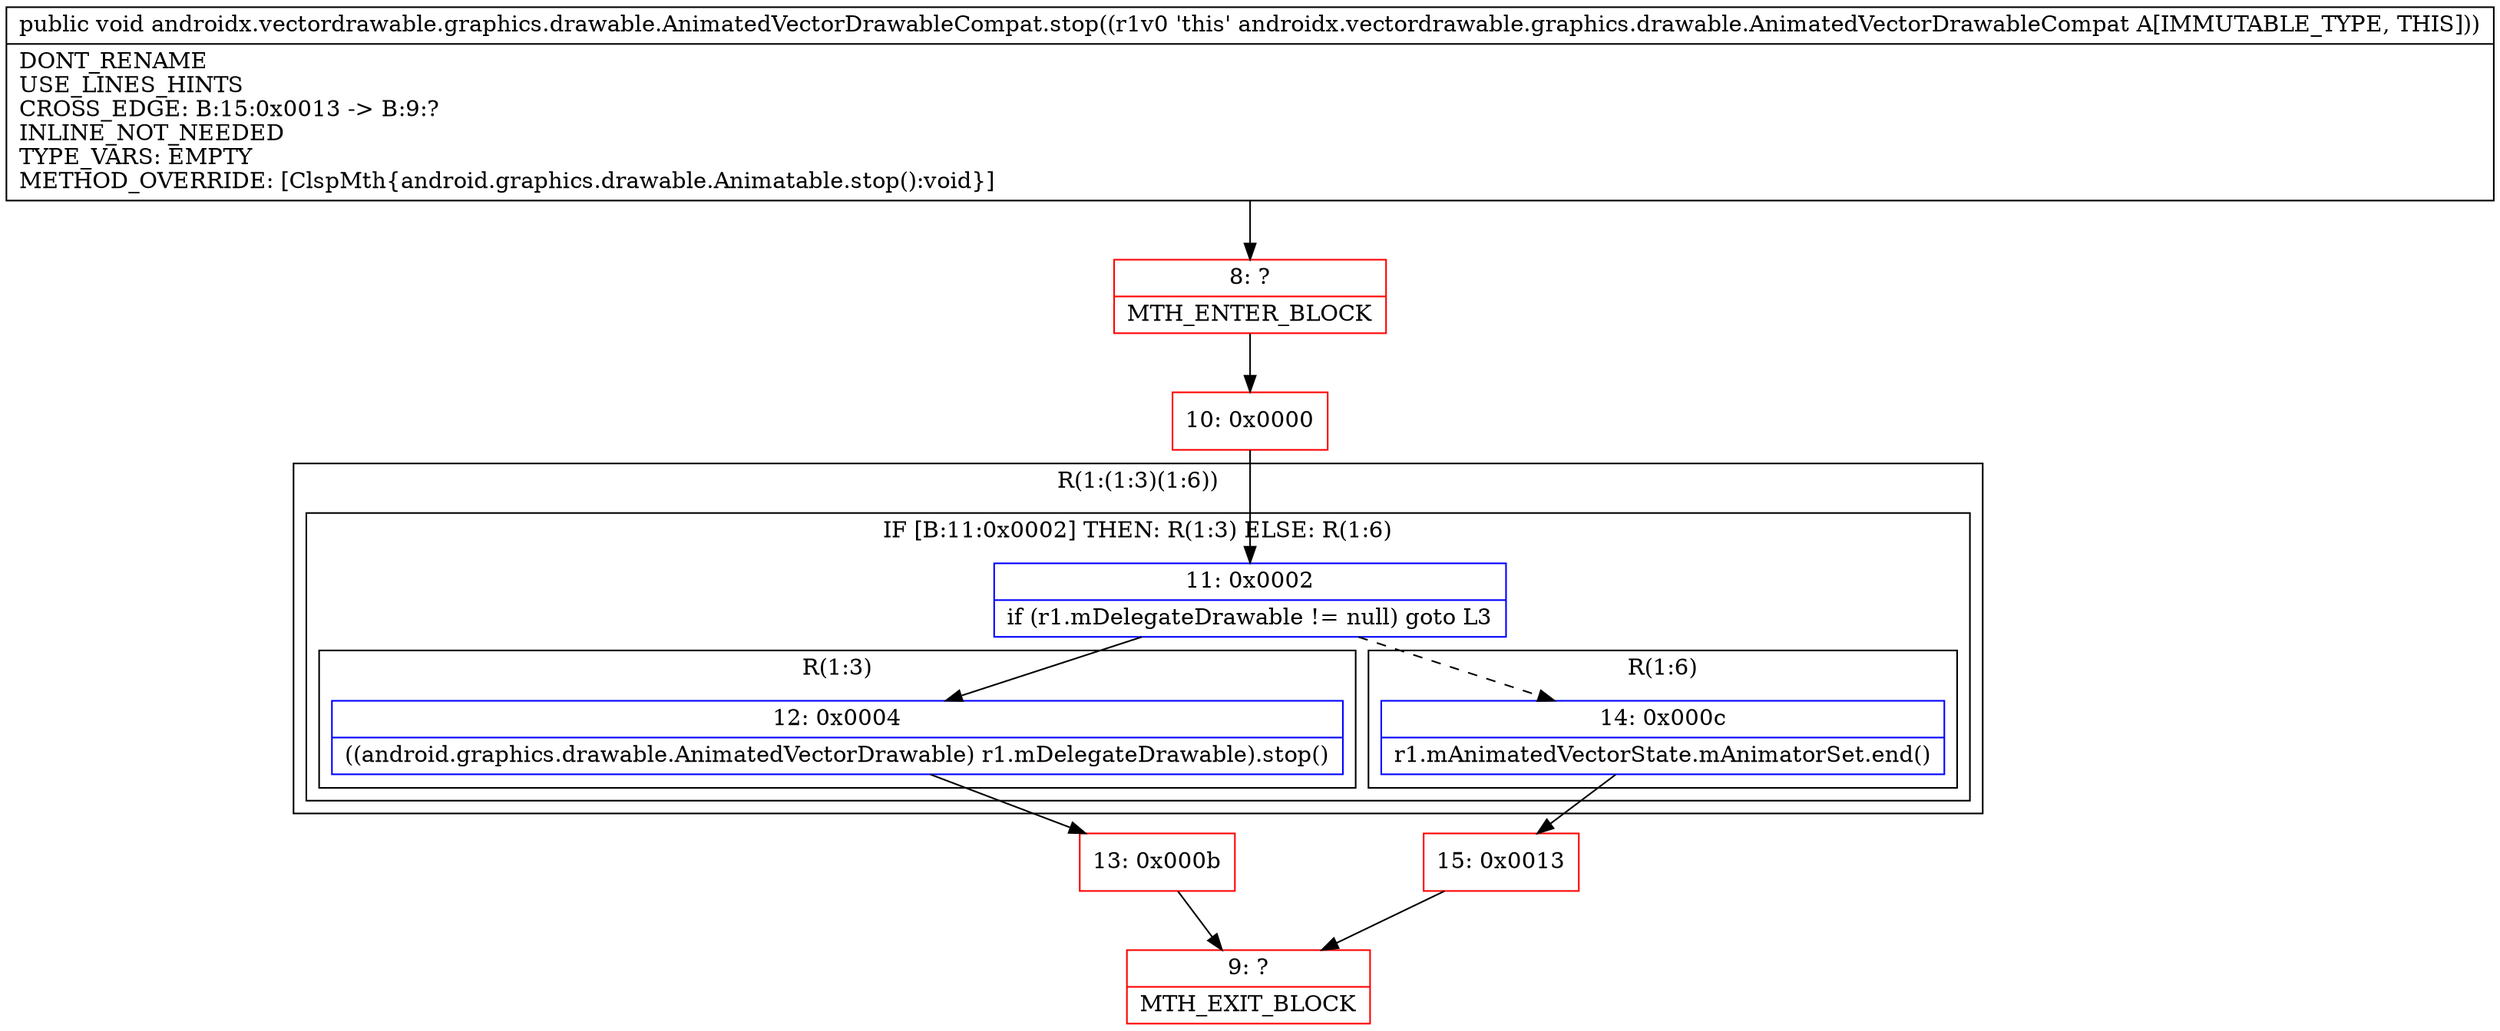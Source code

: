 digraph "CFG forandroidx.vectordrawable.graphics.drawable.AnimatedVectorDrawableCompat.stop()V" {
subgraph cluster_Region_1463639654 {
label = "R(1:(1:3)(1:6))";
node [shape=record,color=blue];
subgraph cluster_IfRegion_1234440296 {
label = "IF [B:11:0x0002] THEN: R(1:3) ELSE: R(1:6)";
node [shape=record,color=blue];
Node_11 [shape=record,label="{11\:\ 0x0002|if (r1.mDelegateDrawable != null) goto L3\l}"];
subgraph cluster_Region_963020776 {
label = "R(1:3)";
node [shape=record,color=blue];
Node_12 [shape=record,label="{12\:\ 0x0004|((android.graphics.drawable.AnimatedVectorDrawable) r1.mDelegateDrawable).stop()\l}"];
}
subgraph cluster_Region_1659035430 {
label = "R(1:6)";
node [shape=record,color=blue];
Node_14 [shape=record,label="{14\:\ 0x000c|r1.mAnimatedVectorState.mAnimatorSet.end()\l}"];
}
}
}
Node_8 [shape=record,color=red,label="{8\:\ ?|MTH_ENTER_BLOCK\l}"];
Node_10 [shape=record,color=red,label="{10\:\ 0x0000}"];
Node_13 [shape=record,color=red,label="{13\:\ 0x000b}"];
Node_9 [shape=record,color=red,label="{9\:\ ?|MTH_EXIT_BLOCK\l}"];
Node_15 [shape=record,color=red,label="{15\:\ 0x0013}"];
MethodNode[shape=record,label="{public void androidx.vectordrawable.graphics.drawable.AnimatedVectorDrawableCompat.stop((r1v0 'this' androidx.vectordrawable.graphics.drawable.AnimatedVectorDrawableCompat A[IMMUTABLE_TYPE, THIS]))  | DONT_RENAME\lUSE_LINES_HINTS\lCROSS_EDGE: B:15:0x0013 \-\> B:9:?\lINLINE_NOT_NEEDED\lTYPE_VARS: EMPTY\lMETHOD_OVERRIDE: [ClspMth\{android.graphics.drawable.Animatable.stop():void\}]\l}"];
MethodNode -> Node_8;Node_11 -> Node_12;
Node_11 -> Node_14[style=dashed];
Node_12 -> Node_13;
Node_14 -> Node_15;
Node_8 -> Node_10;
Node_10 -> Node_11;
Node_13 -> Node_9;
Node_15 -> Node_9;
}

